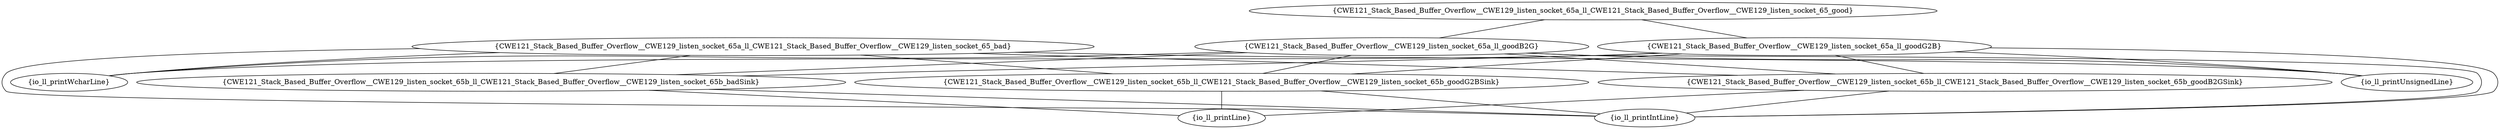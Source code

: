 graph "cg graph" {
CWE121_Stack_Based_Buffer_Overflow__CWE129_listen_socket_65b_ll_CWE121_Stack_Based_Buffer_Overflow__CWE129_listen_socket_65b_goodG2BSink [label="{CWE121_Stack_Based_Buffer_Overflow__CWE129_listen_socket_65b_ll_CWE121_Stack_Based_Buffer_Overflow__CWE129_listen_socket_65b_goodG2BSink}"];
io_ll_printIntLine [label="{io_ll_printIntLine}"];
io_ll_printLine [label="{io_ll_printLine}"];
CWE121_Stack_Based_Buffer_Overflow__CWE129_listen_socket_65a_ll_goodB2G [label="{CWE121_Stack_Based_Buffer_Overflow__CWE129_listen_socket_65a_ll_goodB2G}"];
CWE121_Stack_Based_Buffer_Overflow__CWE129_listen_socket_65b_ll_CWE121_Stack_Based_Buffer_Overflow__CWE129_listen_socket_65b_badSink [label="{CWE121_Stack_Based_Buffer_Overflow__CWE129_listen_socket_65b_ll_CWE121_Stack_Based_Buffer_Overflow__CWE129_listen_socket_65b_badSink}"];
CWE121_Stack_Based_Buffer_Overflow__CWE129_listen_socket_65b_ll_CWE121_Stack_Based_Buffer_Overflow__CWE129_listen_socket_65b_goodB2GSink [label="{CWE121_Stack_Based_Buffer_Overflow__CWE129_listen_socket_65b_ll_CWE121_Stack_Based_Buffer_Overflow__CWE129_listen_socket_65b_goodB2GSink}"];
io_ll_printUnsignedLine [label="{io_ll_printUnsignedLine}"];
io_ll_printWcharLine [label="{io_ll_printWcharLine}"];
CWE121_Stack_Based_Buffer_Overflow__CWE129_listen_socket_65a_ll_CWE121_Stack_Based_Buffer_Overflow__CWE129_listen_socket_65_bad [label="{CWE121_Stack_Based_Buffer_Overflow__CWE129_listen_socket_65a_ll_CWE121_Stack_Based_Buffer_Overflow__CWE129_listen_socket_65_bad}"];
CWE121_Stack_Based_Buffer_Overflow__CWE129_listen_socket_65a_ll_CWE121_Stack_Based_Buffer_Overflow__CWE129_listen_socket_65_good [label="{CWE121_Stack_Based_Buffer_Overflow__CWE129_listen_socket_65a_ll_CWE121_Stack_Based_Buffer_Overflow__CWE129_listen_socket_65_good}"];
CWE121_Stack_Based_Buffer_Overflow__CWE129_listen_socket_65a_ll_goodG2B [label="{CWE121_Stack_Based_Buffer_Overflow__CWE129_listen_socket_65a_ll_goodG2B}"];
CWE121_Stack_Based_Buffer_Overflow__CWE129_listen_socket_65b_ll_CWE121_Stack_Based_Buffer_Overflow__CWE129_listen_socket_65b_goodG2BSink -- io_ll_printIntLine;
CWE121_Stack_Based_Buffer_Overflow__CWE129_listen_socket_65b_ll_CWE121_Stack_Based_Buffer_Overflow__CWE129_listen_socket_65b_goodG2BSink -- io_ll_printLine;
CWE121_Stack_Based_Buffer_Overflow__CWE129_listen_socket_65a_ll_goodB2G -- CWE121_Stack_Based_Buffer_Overflow__CWE129_listen_socket_65b_ll_CWE121_Stack_Based_Buffer_Overflow__CWE129_listen_socket_65b_badSink;
CWE121_Stack_Based_Buffer_Overflow__CWE129_listen_socket_65a_ll_goodB2G -- CWE121_Stack_Based_Buffer_Overflow__CWE129_listen_socket_65b_ll_CWE121_Stack_Based_Buffer_Overflow__CWE129_listen_socket_65b_goodB2GSink;
CWE121_Stack_Based_Buffer_Overflow__CWE129_listen_socket_65a_ll_goodB2G -- CWE121_Stack_Based_Buffer_Overflow__CWE129_listen_socket_65b_ll_CWE121_Stack_Based_Buffer_Overflow__CWE129_listen_socket_65b_goodG2BSink;
CWE121_Stack_Based_Buffer_Overflow__CWE129_listen_socket_65a_ll_goodB2G -- io_ll_printIntLine;
CWE121_Stack_Based_Buffer_Overflow__CWE129_listen_socket_65a_ll_goodB2G -- io_ll_printUnsignedLine;
CWE121_Stack_Based_Buffer_Overflow__CWE129_listen_socket_65a_ll_goodB2G -- io_ll_printWcharLine;
CWE121_Stack_Based_Buffer_Overflow__CWE129_listen_socket_65a_ll_CWE121_Stack_Based_Buffer_Overflow__CWE129_listen_socket_65_bad -- CWE121_Stack_Based_Buffer_Overflow__CWE129_listen_socket_65b_ll_CWE121_Stack_Based_Buffer_Overflow__CWE129_listen_socket_65b_badSink;
CWE121_Stack_Based_Buffer_Overflow__CWE129_listen_socket_65a_ll_CWE121_Stack_Based_Buffer_Overflow__CWE129_listen_socket_65_bad -- CWE121_Stack_Based_Buffer_Overflow__CWE129_listen_socket_65b_ll_CWE121_Stack_Based_Buffer_Overflow__CWE129_listen_socket_65b_goodB2GSink;
CWE121_Stack_Based_Buffer_Overflow__CWE129_listen_socket_65a_ll_CWE121_Stack_Based_Buffer_Overflow__CWE129_listen_socket_65_bad -- CWE121_Stack_Based_Buffer_Overflow__CWE129_listen_socket_65b_ll_CWE121_Stack_Based_Buffer_Overflow__CWE129_listen_socket_65b_goodG2BSink;
CWE121_Stack_Based_Buffer_Overflow__CWE129_listen_socket_65a_ll_CWE121_Stack_Based_Buffer_Overflow__CWE129_listen_socket_65_bad -- io_ll_printIntLine;
CWE121_Stack_Based_Buffer_Overflow__CWE129_listen_socket_65a_ll_CWE121_Stack_Based_Buffer_Overflow__CWE129_listen_socket_65_bad -- io_ll_printUnsignedLine;
CWE121_Stack_Based_Buffer_Overflow__CWE129_listen_socket_65a_ll_CWE121_Stack_Based_Buffer_Overflow__CWE129_listen_socket_65_bad -- io_ll_printWcharLine;
CWE121_Stack_Based_Buffer_Overflow__CWE129_listen_socket_65a_ll_CWE121_Stack_Based_Buffer_Overflow__CWE129_listen_socket_65_good -- CWE121_Stack_Based_Buffer_Overflow__CWE129_listen_socket_65a_ll_goodG2B;
CWE121_Stack_Based_Buffer_Overflow__CWE129_listen_socket_65a_ll_CWE121_Stack_Based_Buffer_Overflow__CWE129_listen_socket_65_good -- CWE121_Stack_Based_Buffer_Overflow__CWE129_listen_socket_65a_ll_goodB2G;
CWE121_Stack_Based_Buffer_Overflow__CWE129_listen_socket_65b_ll_CWE121_Stack_Based_Buffer_Overflow__CWE129_listen_socket_65b_goodB2GSink -- io_ll_printIntLine;
CWE121_Stack_Based_Buffer_Overflow__CWE129_listen_socket_65b_ll_CWE121_Stack_Based_Buffer_Overflow__CWE129_listen_socket_65b_goodB2GSink -- io_ll_printLine;
CWE121_Stack_Based_Buffer_Overflow__CWE129_listen_socket_65a_ll_goodG2B -- CWE121_Stack_Based_Buffer_Overflow__CWE129_listen_socket_65b_ll_CWE121_Stack_Based_Buffer_Overflow__CWE129_listen_socket_65b_badSink;
CWE121_Stack_Based_Buffer_Overflow__CWE129_listen_socket_65a_ll_goodG2B -- CWE121_Stack_Based_Buffer_Overflow__CWE129_listen_socket_65b_ll_CWE121_Stack_Based_Buffer_Overflow__CWE129_listen_socket_65b_goodB2GSink;
CWE121_Stack_Based_Buffer_Overflow__CWE129_listen_socket_65a_ll_goodG2B -- CWE121_Stack_Based_Buffer_Overflow__CWE129_listen_socket_65b_ll_CWE121_Stack_Based_Buffer_Overflow__CWE129_listen_socket_65b_goodG2BSink;
CWE121_Stack_Based_Buffer_Overflow__CWE129_listen_socket_65a_ll_goodG2B -- io_ll_printIntLine;
CWE121_Stack_Based_Buffer_Overflow__CWE129_listen_socket_65a_ll_goodG2B -- io_ll_printUnsignedLine;
CWE121_Stack_Based_Buffer_Overflow__CWE129_listen_socket_65a_ll_goodG2B -- io_ll_printWcharLine;
CWE121_Stack_Based_Buffer_Overflow__CWE129_listen_socket_65b_ll_CWE121_Stack_Based_Buffer_Overflow__CWE129_listen_socket_65b_badSink -- io_ll_printIntLine;
CWE121_Stack_Based_Buffer_Overflow__CWE129_listen_socket_65b_ll_CWE121_Stack_Based_Buffer_Overflow__CWE129_listen_socket_65b_badSink -- io_ll_printLine;
}
